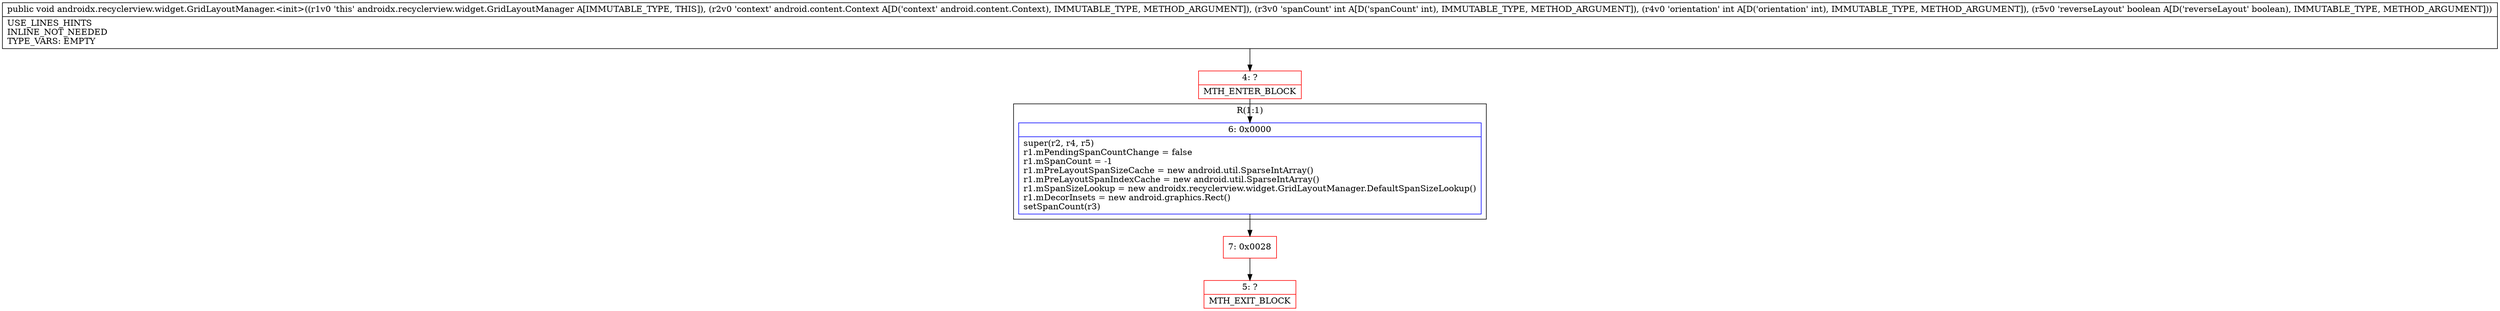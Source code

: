 digraph "CFG forandroidx.recyclerview.widget.GridLayoutManager.\<init\>(Landroid\/content\/Context;IIZ)V" {
subgraph cluster_Region_80042736 {
label = "R(1:1)";
node [shape=record,color=blue];
Node_6 [shape=record,label="{6\:\ 0x0000|super(r2, r4, r5)\lr1.mPendingSpanCountChange = false\lr1.mSpanCount = \-1\lr1.mPreLayoutSpanSizeCache = new android.util.SparseIntArray()\lr1.mPreLayoutSpanIndexCache = new android.util.SparseIntArray()\lr1.mSpanSizeLookup = new androidx.recyclerview.widget.GridLayoutManager.DefaultSpanSizeLookup()\lr1.mDecorInsets = new android.graphics.Rect()\lsetSpanCount(r3)\l}"];
}
Node_4 [shape=record,color=red,label="{4\:\ ?|MTH_ENTER_BLOCK\l}"];
Node_7 [shape=record,color=red,label="{7\:\ 0x0028}"];
Node_5 [shape=record,color=red,label="{5\:\ ?|MTH_EXIT_BLOCK\l}"];
MethodNode[shape=record,label="{public void androidx.recyclerview.widget.GridLayoutManager.\<init\>((r1v0 'this' androidx.recyclerview.widget.GridLayoutManager A[IMMUTABLE_TYPE, THIS]), (r2v0 'context' android.content.Context A[D('context' android.content.Context), IMMUTABLE_TYPE, METHOD_ARGUMENT]), (r3v0 'spanCount' int A[D('spanCount' int), IMMUTABLE_TYPE, METHOD_ARGUMENT]), (r4v0 'orientation' int A[D('orientation' int), IMMUTABLE_TYPE, METHOD_ARGUMENT]), (r5v0 'reverseLayout' boolean A[D('reverseLayout' boolean), IMMUTABLE_TYPE, METHOD_ARGUMENT]))  | USE_LINES_HINTS\lINLINE_NOT_NEEDED\lTYPE_VARS: EMPTY\l}"];
MethodNode -> Node_4;Node_6 -> Node_7;
Node_4 -> Node_6;
Node_7 -> Node_5;
}

